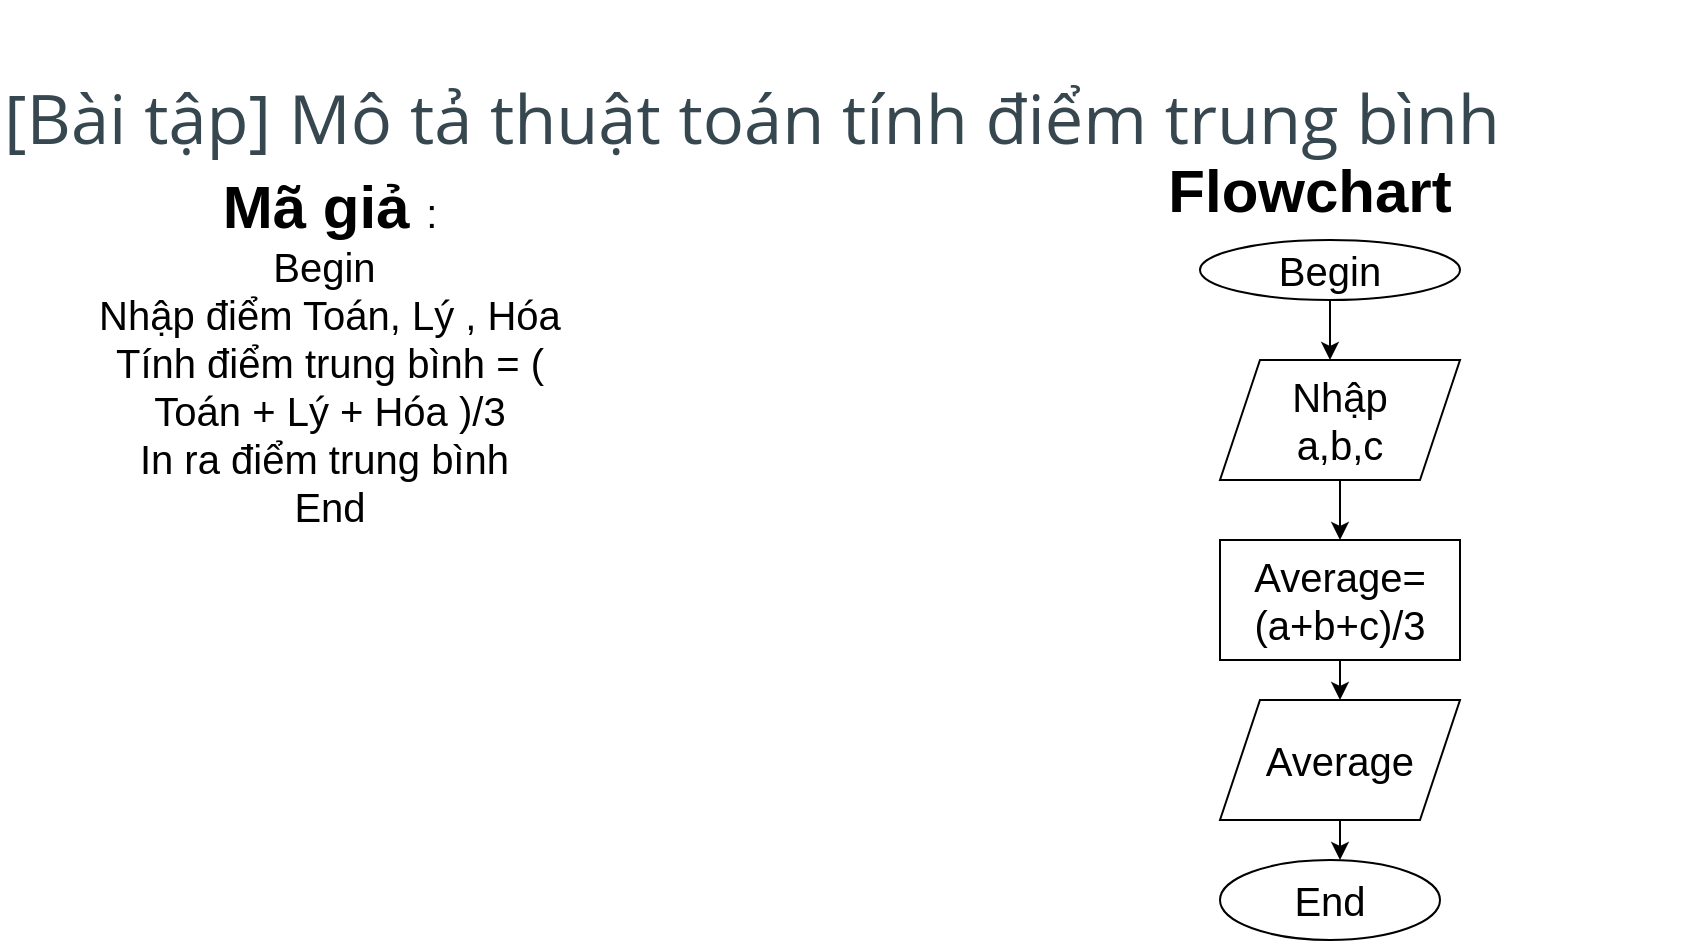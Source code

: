 <mxfile version="13.9.9" type="device"><diagram id="TG7jd3QZwLDsN9I6DL-l" name="Page-1"><mxGraphModel dx="1702" dy="1594" grid="1" gridSize="10" guides="1" tooltips="1" connect="1" arrows="1" fold="1" page="1" pageScale="1" pageWidth="850" pageHeight="1100" math="0" shadow="0"><root><mxCell id="0"/><mxCell id="1" parent="0"/><mxCell id="qCRibvkViOTj7zT9GkFa-1" value="&lt;h2 id=&quot;yui_3_17_2_1_1606739530524_45&quot; style=&quot;box-sizing: border-box; margin-top: 0px; margin-bottom: 0.5rem; font-family: &amp;quot;open sans&amp;quot;; font-weight: 400; line-height: 1.3; color: rgb(55, 71, 79); font-size: 2.143rem; font-style: normal; letter-spacing: normal; text-align: left; text-indent: 0px; text-transform: none; word-spacing: 0px; background-color: rgb(255, 255, 255);&quot;&gt;[Bài tập] Mô tả thuật toán tính điểm trung bình&lt;/h2&gt;" style="text;whiteSpace=wrap;html=1;" vertex="1" parent="1"><mxGeometry x="-30" y="-80" width="850" height="40" as="geometry"/></mxCell><mxCell id="qCRibvkViOTj7zT9GkFa-2" value="&lt;div&gt;&lt;b&gt;&lt;font style=&quot;font-size: 30px&quot;&gt;Mã giả &lt;/font&gt;&lt;/b&gt;:&lt;/div&gt;&lt;div style=&quot;font-size: 20px&quot;&gt;Begin&amp;nbsp;&lt;/div&gt;&lt;div style=&quot;font-size: 20px&quot;&gt;Nhập điểm Toán, Lý , Hóa&lt;/div&gt;&lt;div style=&quot;font-size: 20px&quot;&gt;Tính điểm trung bình = ( Toán + Lý + Hóa )/3&lt;/div&gt;&lt;div style=&quot;font-size: 20px&quot;&gt;In ra điểm trung bình&amp;nbsp;&lt;/div&gt;&lt;div style=&quot;font-size: 20px&quot;&gt;End&lt;/div&gt;" style="text;html=1;strokeColor=none;fillColor=none;align=center;verticalAlign=middle;whiteSpace=wrap;rounded=0;fontSize=20;" vertex="1" parent="1"><mxGeometry x="10" y="-110" width="250" height="350" as="geometry"/></mxCell><mxCell id="qCRibvkViOTj7zT9GkFa-4" value="Flowchart&lt;br&gt;" style="text;html=1;strokeColor=none;fillColor=none;align=center;verticalAlign=middle;whiteSpace=wrap;rounded=0;fontSize=30;fontStyle=1" vertex="1" parent="1"><mxGeometry x="610" y="-50" width="30" height="70" as="geometry"/></mxCell><mxCell id="qCRibvkViOTj7zT9GkFa-7" value="" style="ellipse;whiteSpace=wrap;html=1;fontSize=30;" vertex="1" parent="1"><mxGeometry x="570" y="10" width="130" height="30" as="geometry"/></mxCell><mxCell id="qCRibvkViOTj7zT9GkFa-12" style="edgeStyle=orthogonalEdgeStyle;rounded=0;orthogonalLoop=1;jettySize=auto;html=1;fontSize=20;" edge="1" parent="1"><mxGeometry relative="1" as="geometry"><mxPoint x="635" y="70" as="targetPoint"/><mxPoint x="635" y="40" as="sourcePoint"/><Array as="points"><mxPoint x="635" y="70"/><mxPoint x="635" y="70"/></Array></mxGeometry></mxCell><mxCell id="qCRibvkViOTj7zT9GkFa-10" value="Begin" style="text;html=1;strokeColor=none;fillColor=none;align=center;verticalAlign=middle;whiteSpace=wrap;rounded=0;fontSize=20;" vertex="1" parent="1"><mxGeometry x="615" y="15" width="40" height="20" as="geometry"/></mxCell><mxCell id="qCRibvkViOTj7zT9GkFa-15" style="edgeStyle=orthogonalEdgeStyle;rounded=0;orthogonalLoop=1;jettySize=auto;html=1;exitX=0.5;exitY=1;exitDx=0;exitDy=0;fontSize=20;" edge="1" parent="1" source="qCRibvkViOTj7zT9GkFa-13"><mxGeometry relative="1" as="geometry"><mxPoint x="640" y="160" as="targetPoint"/></mxGeometry></mxCell><mxCell id="qCRibvkViOTj7zT9GkFa-13" value="" style="shape=parallelogram;perimeter=parallelogramPerimeter;whiteSpace=wrap;html=1;fixedSize=1;fontSize=20;" vertex="1" parent="1"><mxGeometry x="580" y="70" width="120" height="60" as="geometry"/></mxCell><mxCell id="qCRibvkViOTj7zT9GkFa-14" value="Nhập a,b,c" style="text;html=1;strokeColor=none;fillColor=none;align=center;verticalAlign=middle;whiteSpace=wrap;rounded=0;fontSize=20;" vertex="1" parent="1"><mxGeometry x="620" y="90" width="40" height="20" as="geometry"/></mxCell><mxCell id="qCRibvkViOTj7zT9GkFa-18" style="edgeStyle=orthogonalEdgeStyle;rounded=0;orthogonalLoop=1;jettySize=auto;html=1;exitX=0.5;exitY=1;exitDx=0;exitDy=0;fontSize=20;" edge="1" parent="1" source="qCRibvkViOTj7zT9GkFa-16"><mxGeometry relative="1" as="geometry"><mxPoint x="640" y="240" as="targetPoint"/></mxGeometry></mxCell><mxCell id="qCRibvkViOTj7zT9GkFa-16" value="" style="rounded=0;whiteSpace=wrap;html=1;fontSize=20;" vertex="1" parent="1"><mxGeometry x="580" y="160" width="120" height="60" as="geometry"/></mxCell><mxCell id="qCRibvkViOTj7zT9GkFa-17" value="Average=(a+b+c)/3&lt;br&gt;" style="text;html=1;strokeColor=none;fillColor=none;align=center;verticalAlign=middle;whiteSpace=wrap;rounded=0;fontSize=20;" vertex="1" parent="1"><mxGeometry x="620" y="180" width="40" height="20" as="geometry"/></mxCell><mxCell id="qCRibvkViOTj7zT9GkFa-20" style="edgeStyle=orthogonalEdgeStyle;rounded=0;orthogonalLoop=1;jettySize=auto;html=1;exitX=0.5;exitY=1;exitDx=0;exitDy=0;fontSize=20;" edge="1" parent="1" source="qCRibvkViOTj7zT9GkFa-19"><mxGeometry relative="1" as="geometry"><mxPoint x="640" y="320" as="targetPoint"/></mxGeometry></mxCell><mxCell id="qCRibvkViOTj7zT9GkFa-19" value="Average" style="shape=parallelogram;perimeter=parallelogramPerimeter;whiteSpace=wrap;html=1;fixedSize=1;fontSize=20;" vertex="1" parent="1"><mxGeometry x="580" y="240" width="120" height="60" as="geometry"/></mxCell><mxCell id="qCRibvkViOTj7zT9GkFa-21" value="" style="ellipse;whiteSpace=wrap;html=1;fontSize=20;" vertex="1" parent="1"><mxGeometry x="580" y="320" width="110" height="40" as="geometry"/></mxCell><mxCell id="qCRibvkViOTj7zT9GkFa-22" value="End&lt;br&gt;" style="text;html=1;strokeColor=none;fillColor=none;align=center;verticalAlign=middle;whiteSpace=wrap;rounded=0;fontSize=20;" vertex="1" parent="1"><mxGeometry x="615" y="330" width="40" height="20" as="geometry"/></mxCell></root></mxGraphModel></diagram></mxfile>